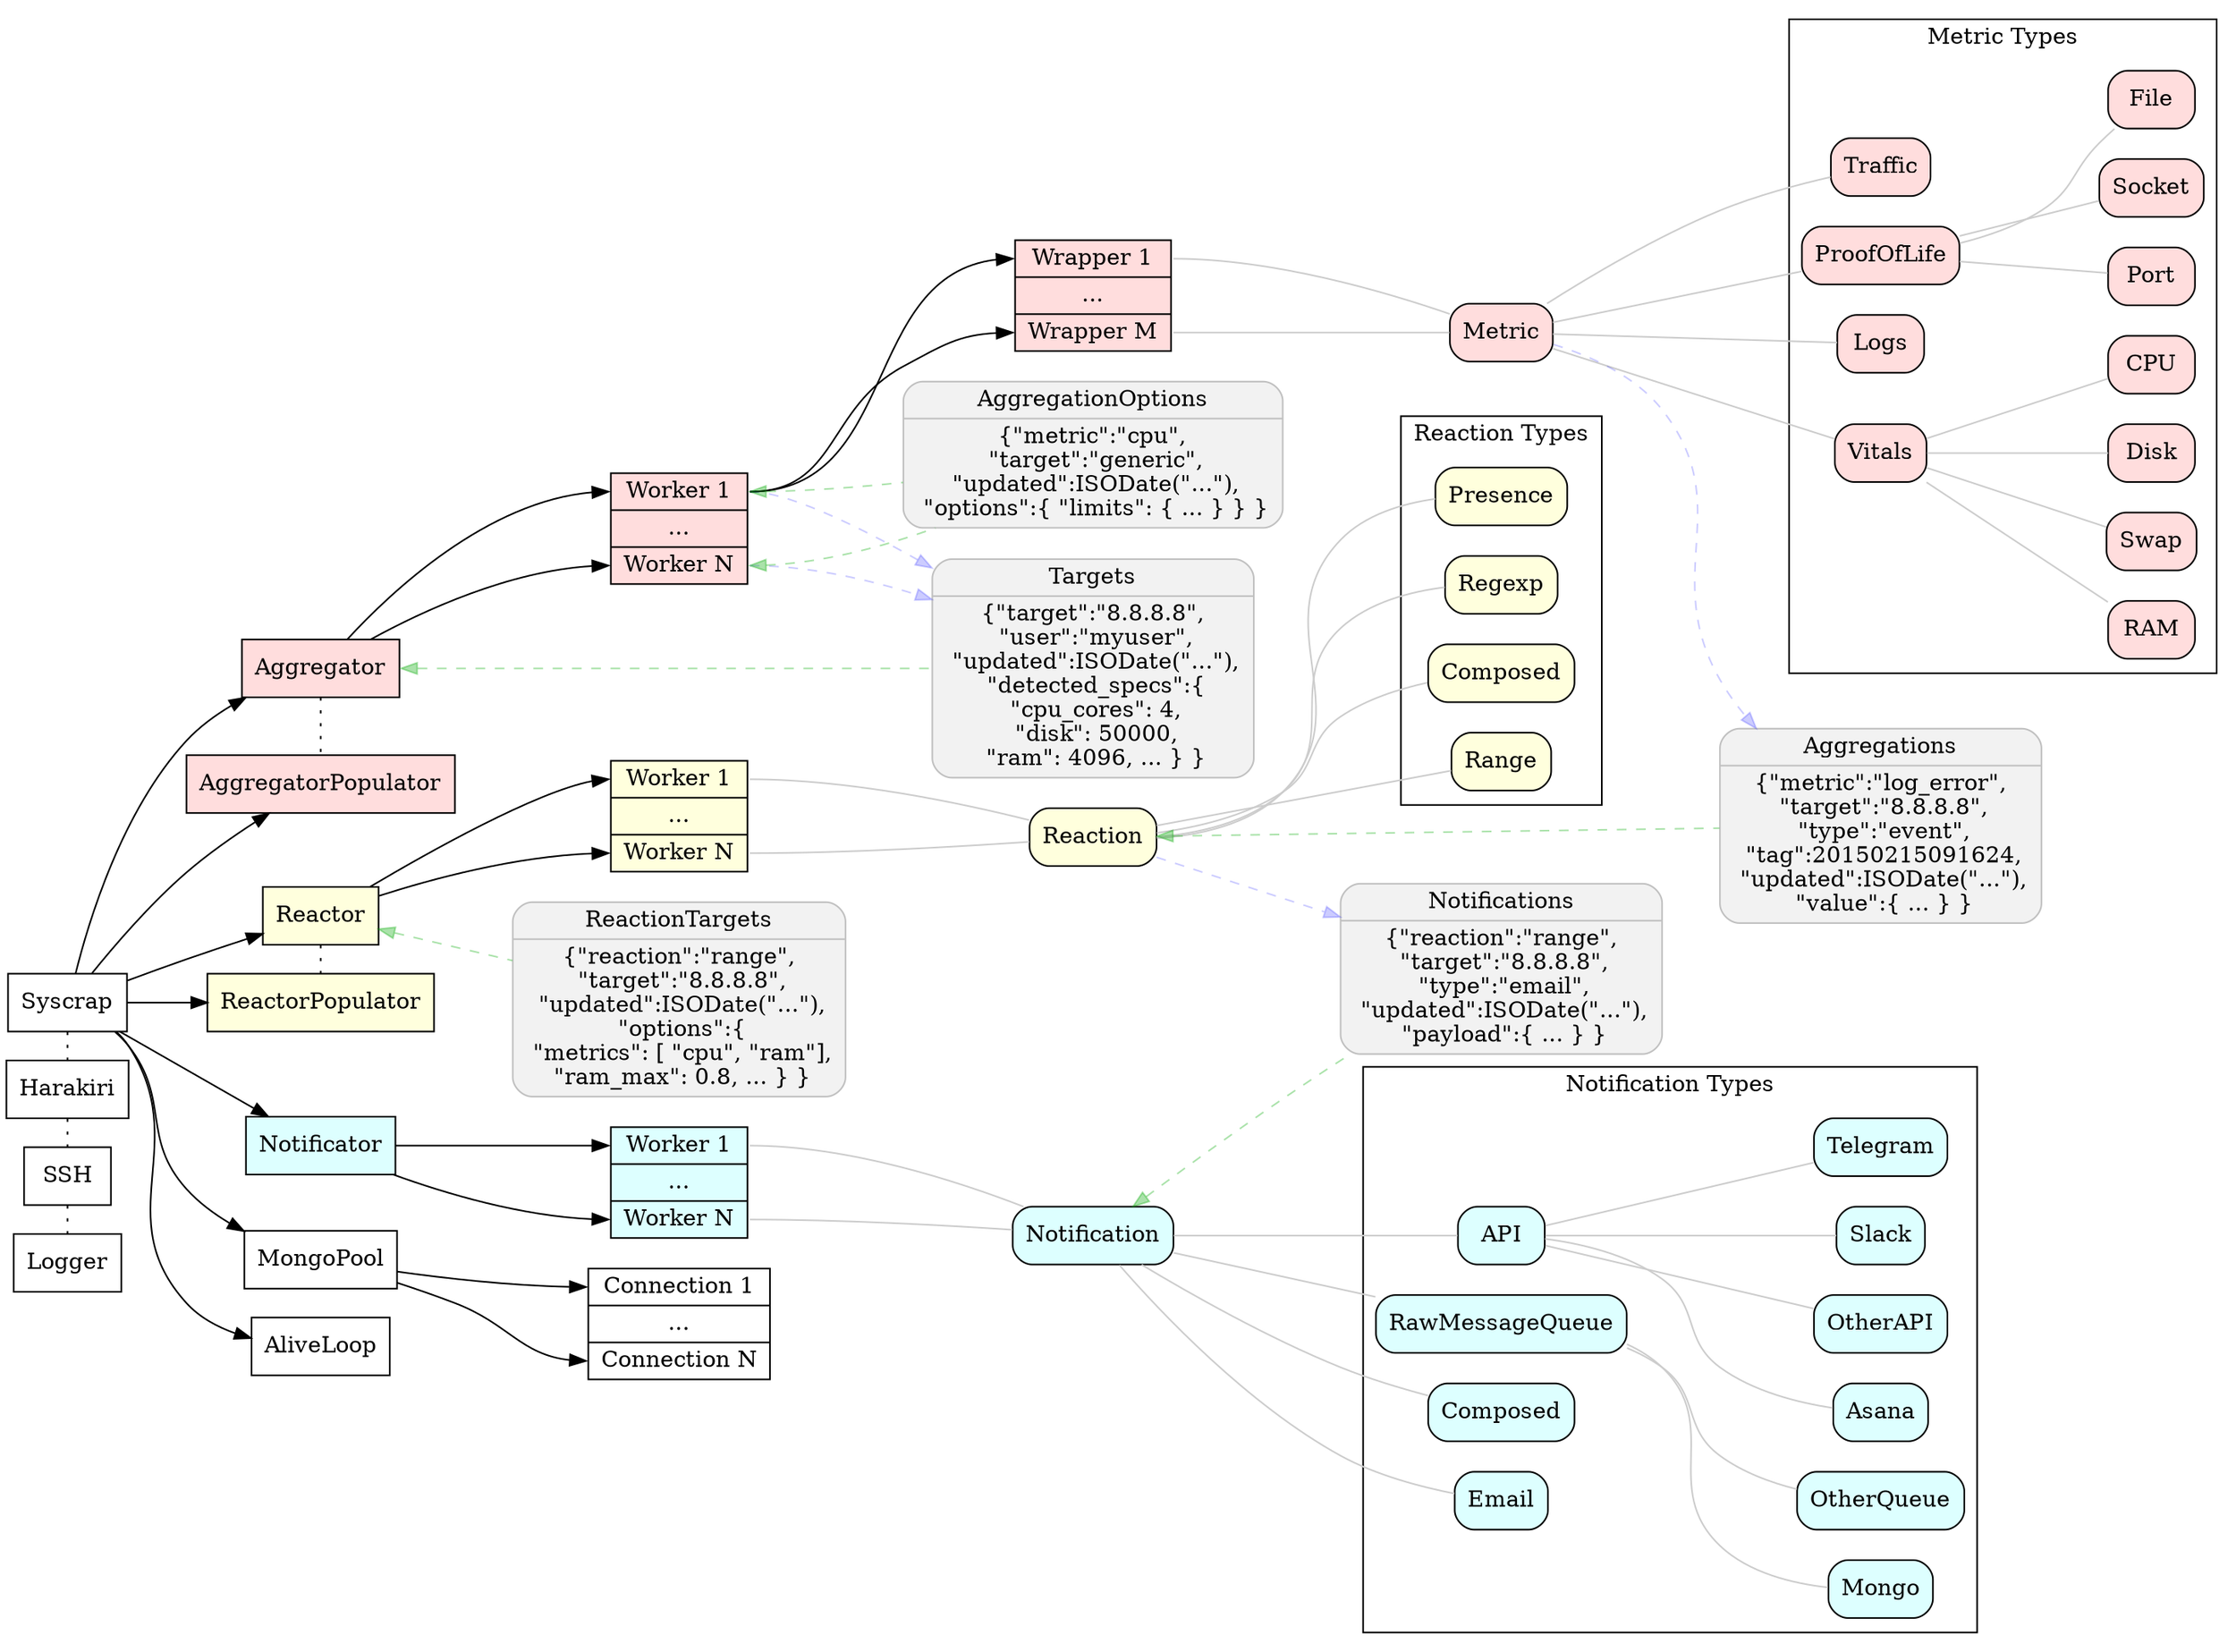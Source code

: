   # render: dot -O -Tpng syscrap.dot
  # auto-render: https://gist.github.com/rubencaro/75e7b163665b47e0094a
digraph syscrap {
  # layout=neato;
  # splines=true;
  overlap=false;
  rankdir="LR";
  node [shape=box];

  # aggregation
  subgraph aggregation{
    node [style=filled,fillcolor="#ff000022"];
    {rank=same; AggregatorPopulator, Aggregator;}
    AggregatorWorker [shape=record,label="<1>Worker 1|...|<n>Worker N"];
    AggregatorWrapper [shape=record,label="<1>Wrapper 1|...|<n>Wrapper M"];
    AggregatorWorker:1 -> AggregatorWrapper:1, AggregatorWrapper:n;
    Aggregator -> AggregatorWorker:1, AggregatorWorker:n;
    Aggregator -> AggregatorPopulator [dir=none,style=dotted];
    { # namespace dependency only
      edge [dir=none,color=gray80];
      node [shape=Mrecord];
      AggregatorWrapper:1, AggregatorWrapper:n -> Metric;
      subgraph cluster_MetricTypes{
        label="Metric Types";
        Logs, Vitals, Traffic, ProofOfLife;
        Vitals -> CPU, RAM, Swap, Disk;
        ProofOfLife -> File, Port, Socket;
      }
      Metric -> Logs, Vitals, Traffic, ProofOfLife;
    }
  }

  # reaction
  subgraph reaction{
    node [style=filled,fillcolor="#ffff0022"];
    ReactorWorker [shape=record,label="<1>Worker 1|...|<n>Worker N"];
    {rank=same; ReactorPopulator, Reactor;}
    Reactor -> ReactorWorker:1, ReactorWorker:n;
    Reactor -> ReactorPopulator [dir=none,style=dotted];
    { # namespace dependency only
      edge [dir=none,color=gray80];
      node [shape=Mrecord];
      ComposedReactions [label="Composed"];
      subgraph cluster_ReactionTypes{
        label="Reaction Types";
        Range, Presence, Regexp, ComposedReactions;
      }
      Reaction -> Range, Presence, Regexp, ComposedReactions;
    }
    ReactorWorker:1, ReactorWorker:n -> Reaction [dir=none,color=gray80];
  }

  # notification
  subgraph notification{
    node [style=filled,fillcolor="#00ffff22"];
    NotificatorWorker [shape=record,label="<1>Worker 1|...|<n>Worker N"];
    Notificator -> NotificatorWorker:1, NotificatorWorker:n;
    { # namespace dependency only
      edge [dir=none,color=gray80];
      node [shape=Mrecord];
      ComposedNotifications [label="Composed"];
      subgraph cluster_NotificationTypes{
        label="Notification Types";
        Email, API, RawMessageQueue, ComposedNotifications;
        API -> Slack, Telegram, Asana, OtherAPI;
        RawMessageQueue -> Mongo, OtherQueue;
      }
      Notification -> Email, API, RawMessageQueue, ComposedNotifications;
    }
    NotificatorWorker:1, NotificatorWorker:n -> Notification [dir=none,color=gray80];
  }

  # db
  MongoConnection [shape=record,label="<1>Connection 1|...|<n>Connection N"];
  MongoPool -> MongoConnection:1, MongoConnection:n;

  { node [color=gray,fillcolor=gray95,style=filled];
    Aggregations [shape=Mrecord, label="Aggregations |
    \{\"metric\":\"log_error\",\n
    \"target\":\"8.8.8.8\",\n
    \"type\":\"event\",\n
    \"tag\":20150215091624,\n
    \"updated\":ISODate(\"...\"),\n
    \"value\":\{ ... \} \}"];

    Notifications [shape=Mrecord, label="Notifications |
    \{\"reaction\":\"range\",\n
    \"target\":\"8.8.8.8\",\n
    \"type\":\"email\",\n
    \"updated\":ISODate(\"...\"),\n
    \"payload\":\{ ... \} \}"];

    Targets [shape=Mrecord, label="Targets |
    \{\"target\":\"8.8.8.8\",\n
    \"user\":\"myuser\",\n
    \"updated\":ISODate(\"...\"),\n
    \"detected_specs\":\{\n
    \"cpu_cores\": 4,\n
    \"disk\": 50000,\n
    \"ram\": 4096, ... \} \}"];

    AggregationOptions [shape=Mrecord, label="AggregationOptions |
    \{\"metric\":\"cpu\",\n
    \"target\":\"generic\",\n
    \"updated\":ISODate(\"...\"),\n
    \"options\":\{ \"limits\": \{ ... \} \} \}"];

    ReactionTargets [shape=Mrecord, label="ReactionTargets |
    \{\"reaction\":\"range\",\n
    \"target\":\"8.8.8.8\",\n
    \"updated\":ISODate(\"...\"),\n
    \"options\":\{\n
      \"metrics\": \[ \"cpu\", \"ram\"\],\n
      \"ram_max\": 0.8, ... \} \}"];
  }

  # DB actions
  { # read
    edge [style=dashed,dir=back,color="#00aa0055"];
    Aggregator:e -> Targets;
    AggregatorWorker:1:e, AggregatorWorker:n:e -> AggregationOptions;
    Notification -> Notifications;
    Reaction -> Aggregations;
    Reactor -> ReactionTargets;
  }
  { # write
    edge [style=dashed,color="#0000ff33"];
    AggregatorWorker:1:e, AggregatorWorker:n:e -> Targets;
    Metric -> Aggregations;
    Reaction -> Notifications;
  }

  {rank=same; Syscrap -> Harakiri -> SSH -> Logger [dir=none,style=dotted];}

  # {rank=same; AggregatorPopulator, Aggregator, ReactorPopulator, Reactor, Notificator, AliveLoop, MongoPool;}

  Syscrap -> AggregatorPopulator, Aggregator, ReactorPopulator, Reactor, Notificator, AliveLoop, MongoPool;
}
